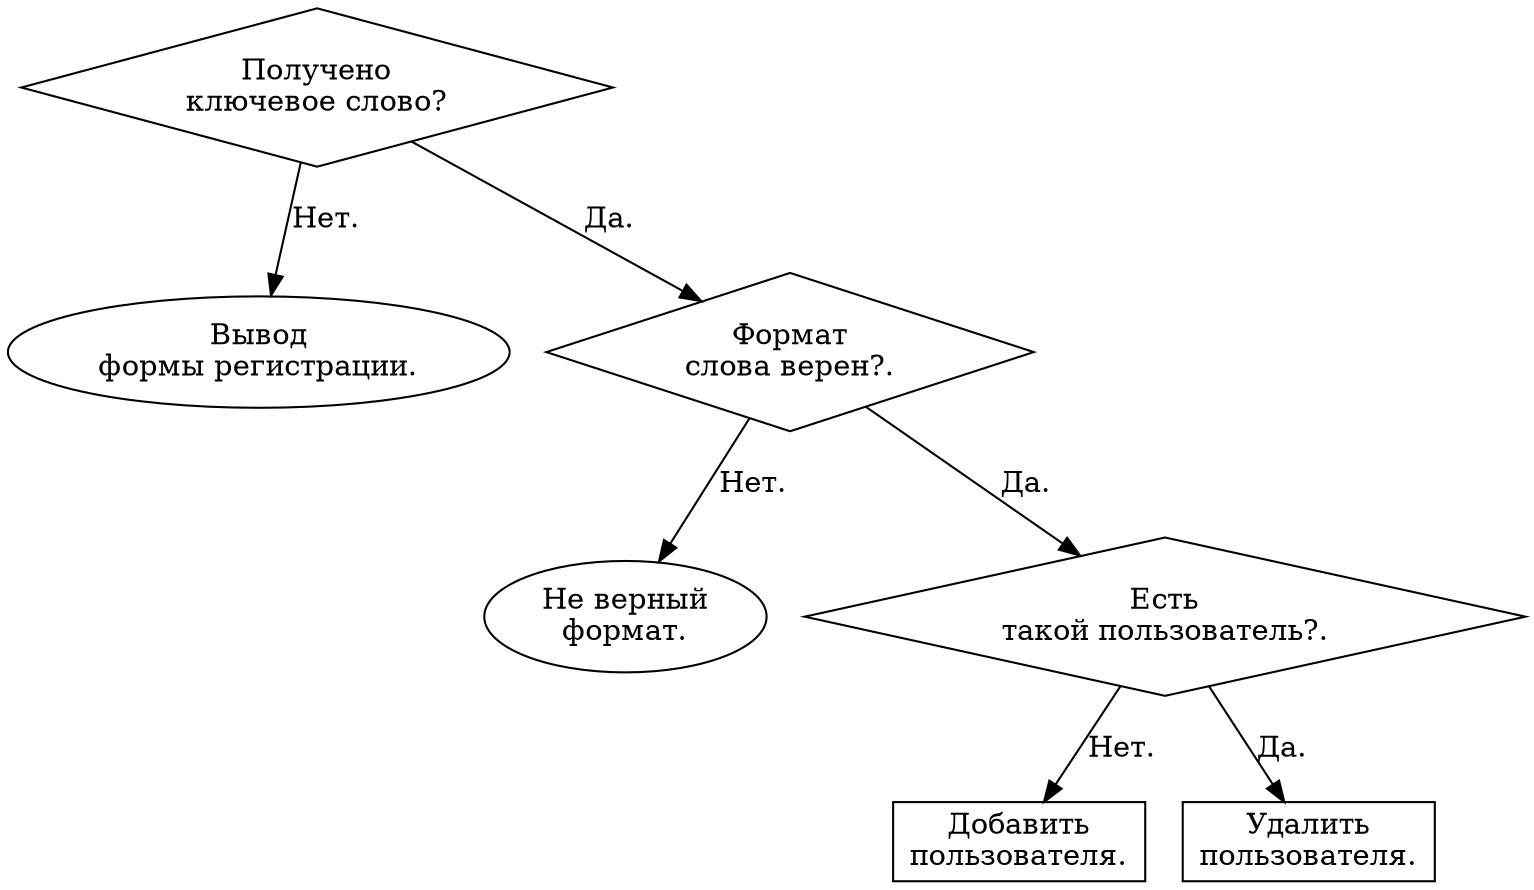 digraph G
{
 "Получено\nключевое слово?"[shape="diamond"];
 "Вывод\nформы регистрации.";
 "Формат\nслова верен?."[shape="diamond"];
 "Не верный\nформат.";
 "Есть\nтакой пользователь?."[shape="diamond"];
 "Добавить\nпользователя."[shape="polygon"];
 "Удалить\nпользователя."[shape="polygon"];
 "Получено\nключевое слово?" -> "Вывод\nформы регистрации."[label="Нет."];
 "Получено\nключевое слово?" -> "Формат\nслова верен?."[label="Да."];
 "Формат\nслова верен?." -> "Не верный\nформат."[label="Нет."];
 "Формат\nслова верен?." -> "Есть\nтакой пользователь?."[label="Да."];
 "Есть\nтакой пользователь?." -> "Добавить\nпользователя."[label="Нет."];
 "Есть\nтакой пользователь?." -> "Удалить\nпользователя."[label="Да."];
}